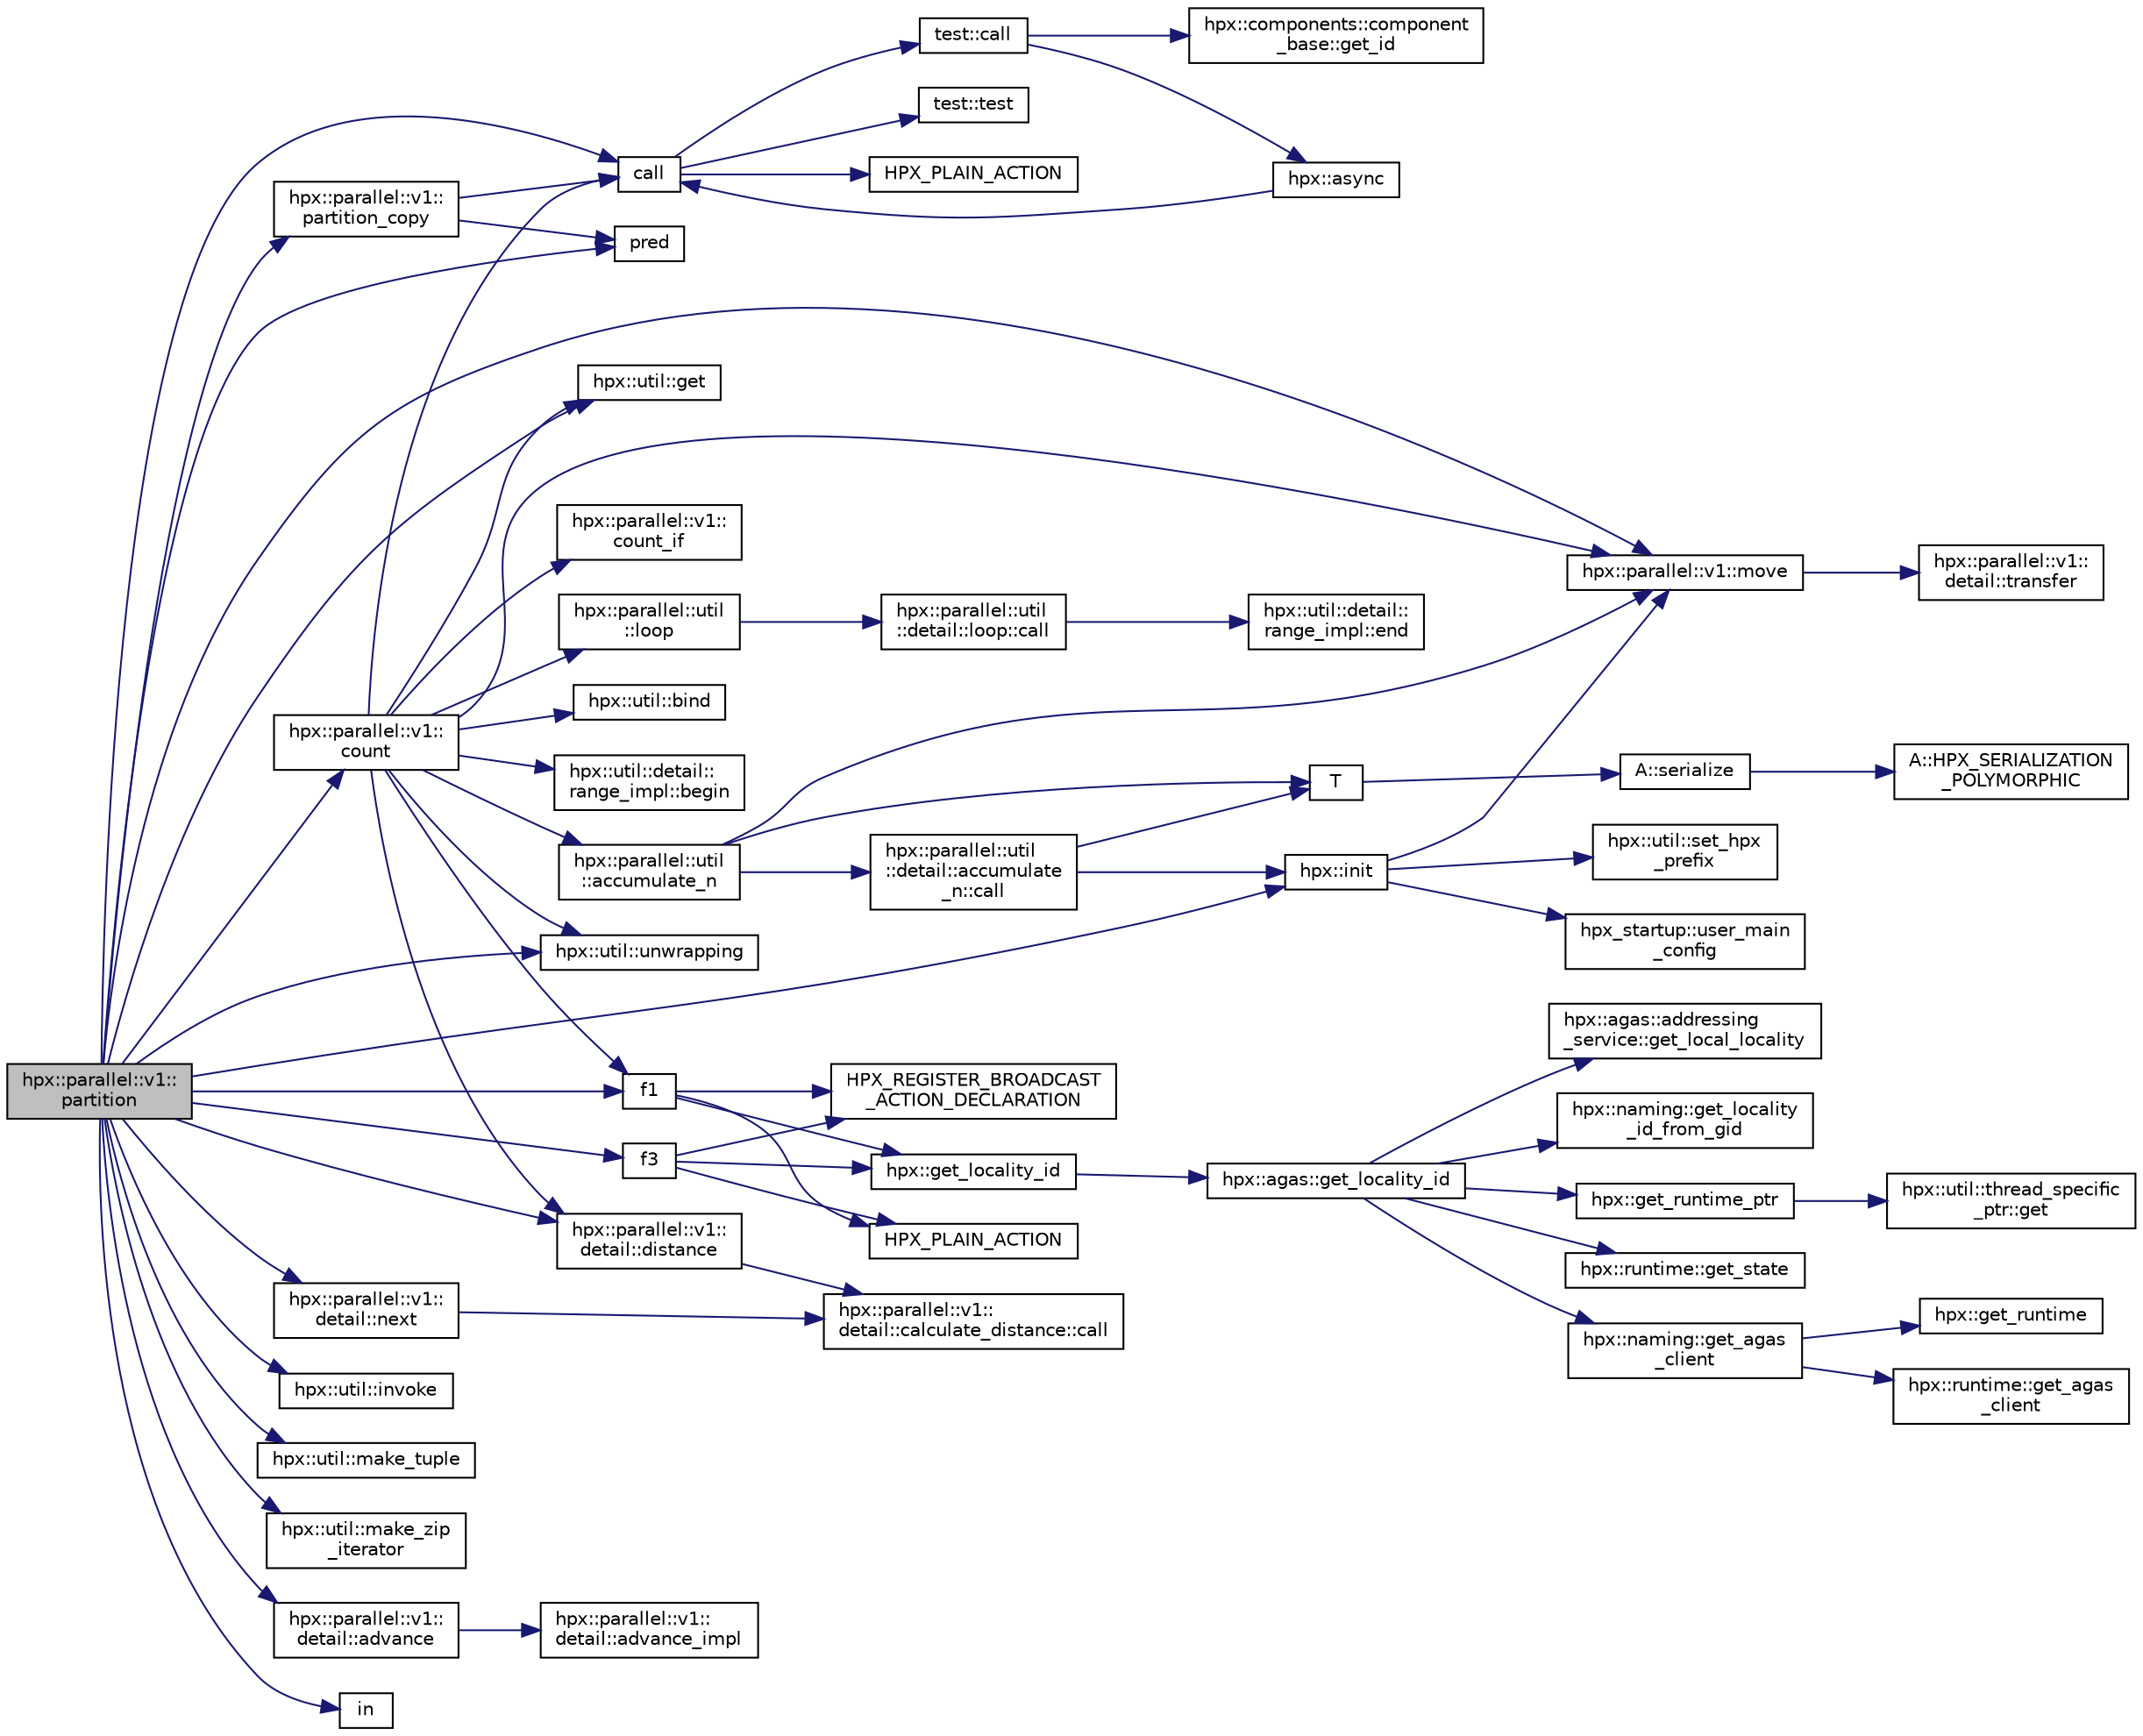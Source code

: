 digraph "hpx::parallel::v1::partition"
{
  edge [fontname="Helvetica",fontsize="10",labelfontname="Helvetica",labelfontsize="10"];
  node [fontname="Helvetica",fontsize="10",shape=record];
  rankdir="LR";
  Node9601 [label="hpx::parallel::v1::\lpartition",height=0.2,width=0.4,color="black", fillcolor="grey75", style="filled", fontcolor="black"];
  Node9601 -> Node9602 [color="midnightblue",fontsize="10",style="solid",fontname="Helvetica"];
  Node9602 [label="call",height=0.2,width=0.4,color="black", fillcolor="white", style="filled",URL="$d2/d67/promise__1620_8cpp.html#a58357f0b82bc761e1d0b9091ed563a70"];
  Node9602 -> Node9603 [color="midnightblue",fontsize="10",style="solid",fontname="Helvetica"];
  Node9603 [label="test::test",height=0.2,width=0.4,color="black", fillcolor="white", style="filled",URL="$d8/d89/structtest.html#ab42d5ece712d716b04cb3f686f297a26"];
  Node9602 -> Node9604 [color="midnightblue",fontsize="10",style="solid",fontname="Helvetica"];
  Node9604 [label="HPX_PLAIN_ACTION",height=0.2,width=0.4,color="black", fillcolor="white", style="filled",URL="$d2/d67/promise__1620_8cpp.html#ab96aab827a4b1fcaf66cfe0ba83fef23"];
  Node9602 -> Node9605 [color="midnightblue",fontsize="10",style="solid",fontname="Helvetica"];
  Node9605 [label="test::call",height=0.2,width=0.4,color="black", fillcolor="white", style="filled",URL="$d8/d89/structtest.html#aeb29e7ed6518b9426ccf1344c52620ae"];
  Node9605 -> Node9606 [color="midnightblue",fontsize="10",style="solid",fontname="Helvetica"];
  Node9606 [label="hpx::async",height=0.2,width=0.4,color="black", fillcolor="white", style="filled",URL="$d8/d83/namespacehpx.html#acb7d8e37b73b823956ce144f9a57eaa4"];
  Node9606 -> Node9602 [color="midnightblue",fontsize="10",style="solid",fontname="Helvetica"];
  Node9605 -> Node9607 [color="midnightblue",fontsize="10",style="solid",fontname="Helvetica"];
  Node9607 [label="hpx::components::component\l_base::get_id",height=0.2,width=0.4,color="black", fillcolor="white", style="filled",URL="$d2/de6/classhpx_1_1components_1_1component__base.html#a4c8fd93514039bdf01c48d66d82b19cd"];
  Node9601 -> Node9608 [color="midnightblue",fontsize="10",style="solid",fontname="Helvetica"];
  Node9608 [label="pred",height=0.2,width=0.4,color="black", fillcolor="white", style="filled",URL="$dc/d8b/cxx11__std__thread_8cpp.html#a31ff3168522b47b050989c5e07dd8408"];
  Node9601 -> Node9609 [color="midnightblue",fontsize="10",style="solid",fontname="Helvetica"];
  Node9609 [label="hpx::util::invoke",height=0.2,width=0.4,color="black", fillcolor="white", style="filled",URL="$df/dad/namespacehpx_1_1util.html#a9ed3f52b36e725e476dbf5099134ed3d"];
  Node9601 -> Node9610 [color="midnightblue",fontsize="10",style="solid",fontname="Helvetica"];
  Node9610 [label="hpx::util::make_tuple",height=0.2,width=0.4,color="black", fillcolor="white", style="filled",URL="$df/dad/namespacehpx_1_1util.html#a06fa74211a987d208e013f400a9f5328"];
  Node9601 -> Node9611 [color="midnightblue",fontsize="10",style="solid",fontname="Helvetica"];
  Node9611 [label="hpx::parallel::v1::move",height=0.2,width=0.4,color="black", fillcolor="white", style="filled",URL="$db/db9/namespacehpx_1_1parallel_1_1v1.html#aa7c4ede081ce786c9d1eb1adff495cfc"];
  Node9611 -> Node9612 [color="midnightblue",fontsize="10",style="solid",fontname="Helvetica"];
  Node9612 [label="hpx::parallel::v1::\ldetail::transfer",height=0.2,width=0.4,color="black", fillcolor="white", style="filled",URL="$d2/ddd/namespacehpx_1_1parallel_1_1v1_1_1detail.html#ab1b56a05e1885ca7cc7ffa1804dd2f3c"];
  Node9601 -> Node9613 [color="midnightblue",fontsize="10",style="solid",fontname="Helvetica"];
  Node9613 [label="hpx::parallel::v1::\lpartition_copy",height=0.2,width=0.4,color="black", fillcolor="white", style="filled",URL="$db/db9/namespacehpx_1_1parallel_1_1v1.html#ab868bf4c4c7f961ad902bdb4174ef5b2"];
  Node9613 -> Node9602 [color="midnightblue",fontsize="10",style="solid",fontname="Helvetica"];
  Node9613 -> Node9608 [color="midnightblue",fontsize="10",style="solid",fontname="Helvetica"];
  Node9601 -> Node9614 [color="midnightblue",fontsize="10",style="solid",fontname="Helvetica"];
  Node9614 [label="hpx::util::get",height=0.2,width=0.4,color="black", fillcolor="white", style="filled",URL="$df/dad/namespacehpx_1_1util.html#a5cbd3c41f03f4d4acaedaa4777e3cc02"];
  Node9601 -> Node9615 [color="midnightblue",fontsize="10",style="solid",fontname="Helvetica"];
  Node9615 [label="hpx::parallel::v1::\lcount",height=0.2,width=0.4,color="black", fillcolor="white", style="filled",URL="$db/db9/namespacehpx_1_1parallel_1_1v1.html#a19d058114a2bd44801aab4176b188e23"];
  Node9615 -> Node9616 [color="midnightblue",fontsize="10",style="solid",fontname="Helvetica"];
  Node9616 [label="hpx::parallel::v1::\lcount_if",height=0.2,width=0.4,color="black", fillcolor="white", style="filled",URL="$db/db9/namespacehpx_1_1parallel_1_1v1.html#ad836ff017ec208c2d6388a9b47b05ce0"];
  Node9615 -> Node9617 [color="midnightblue",fontsize="10",style="solid",fontname="Helvetica"];
  Node9617 [label="f1",height=0.2,width=0.4,color="black", fillcolor="white", style="filled",URL="$d8/d8b/broadcast_8cpp.html#a1751fbd41f2529b84514a9dbd767959a"];
  Node9617 -> Node9618 [color="midnightblue",fontsize="10",style="solid",fontname="Helvetica"];
  Node9618 [label="hpx::get_locality_id",height=0.2,width=0.4,color="black", fillcolor="white", style="filled",URL="$d8/d83/namespacehpx.html#a158d7c54a657bb364c1704033010697b",tooltip="Return the number of the locality this function is being called from. "];
  Node9618 -> Node9619 [color="midnightblue",fontsize="10",style="solid",fontname="Helvetica"];
  Node9619 [label="hpx::agas::get_locality_id",height=0.2,width=0.4,color="black", fillcolor="white", style="filled",URL="$dc/d54/namespacehpx_1_1agas.html#a491cc2ddecdf0f1a9129900caa6a4d3e"];
  Node9619 -> Node9620 [color="midnightblue",fontsize="10",style="solid",fontname="Helvetica"];
  Node9620 [label="hpx::get_runtime_ptr",height=0.2,width=0.4,color="black", fillcolor="white", style="filled",URL="$d8/d83/namespacehpx.html#af29daf2bb3e01b4d6495a1742b6cce64"];
  Node9620 -> Node9621 [color="midnightblue",fontsize="10",style="solid",fontname="Helvetica"];
  Node9621 [label="hpx::util::thread_specific\l_ptr::get",height=0.2,width=0.4,color="black", fillcolor="white", style="filled",URL="$d4/d4c/structhpx_1_1util_1_1thread__specific__ptr.html#a3b27d8520710478aa41d1f74206bdba9"];
  Node9619 -> Node9622 [color="midnightblue",fontsize="10",style="solid",fontname="Helvetica"];
  Node9622 [label="hpx::runtime::get_state",height=0.2,width=0.4,color="black", fillcolor="white", style="filled",URL="$d0/d7b/classhpx_1_1runtime.html#ab405f80e060dac95d624520f38b0524c"];
  Node9619 -> Node9623 [color="midnightblue",fontsize="10",style="solid",fontname="Helvetica"];
  Node9623 [label="hpx::naming::get_agas\l_client",height=0.2,width=0.4,color="black", fillcolor="white", style="filled",URL="$d4/dc9/namespacehpx_1_1naming.html#a0408fffd5d34b620712a801b0ae3b032"];
  Node9623 -> Node9624 [color="midnightblue",fontsize="10",style="solid",fontname="Helvetica"];
  Node9624 [label="hpx::get_runtime",height=0.2,width=0.4,color="black", fillcolor="white", style="filled",URL="$d8/d83/namespacehpx.html#aef902cc6c7dd3b9fbadf34d1e850a070"];
  Node9623 -> Node9625 [color="midnightblue",fontsize="10",style="solid",fontname="Helvetica"];
  Node9625 [label="hpx::runtime::get_agas\l_client",height=0.2,width=0.4,color="black", fillcolor="white", style="filled",URL="$d0/d7b/classhpx_1_1runtime.html#aeb5dddd30d6b9861669af8ad44d1a96a"];
  Node9619 -> Node9626 [color="midnightblue",fontsize="10",style="solid",fontname="Helvetica"];
  Node9626 [label="hpx::agas::addressing\l_service::get_local_locality",height=0.2,width=0.4,color="black", fillcolor="white", style="filled",URL="$db/d58/structhpx_1_1agas_1_1addressing__service.html#ab52c19a37c2a7a006c6c15f90ad0539c"];
  Node9619 -> Node9627 [color="midnightblue",fontsize="10",style="solid",fontname="Helvetica"];
  Node9627 [label="hpx::naming::get_locality\l_id_from_gid",height=0.2,width=0.4,color="black", fillcolor="white", style="filled",URL="$d4/dc9/namespacehpx_1_1naming.html#a7fd43037784560bd04fda9b49e33529f"];
  Node9617 -> Node9628 [color="midnightblue",fontsize="10",style="solid",fontname="Helvetica"];
  Node9628 [label="HPX_PLAIN_ACTION",height=0.2,width=0.4,color="black", fillcolor="white", style="filled",URL="$d8/d8b/broadcast_8cpp.html#a19685a0394ce6a99351f7a679f6eeefc"];
  Node9617 -> Node9629 [color="midnightblue",fontsize="10",style="solid",fontname="Helvetica"];
  Node9629 [label="HPX_REGISTER_BROADCAST\l_ACTION_DECLARATION",height=0.2,width=0.4,color="black", fillcolor="white", style="filled",URL="$d7/d38/addressing__service_8cpp.html#a573d764d9cb34eec46a4bdffcf07875f"];
  Node9615 -> Node9630 [color="midnightblue",fontsize="10",style="solid",fontname="Helvetica"];
  Node9630 [label="hpx::parallel::util\l::loop",height=0.2,width=0.4,color="black", fillcolor="white", style="filled",URL="$df/dc6/namespacehpx_1_1parallel_1_1util.html#a3f434e00f42929aac85debb8c5782213"];
  Node9630 -> Node9631 [color="midnightblue",fontsize="10",style="solid",fontname="Helvetica"];
  Node9631 [label="hpx::parallel::util\l::detail::loop::call",height=0.2,width=0.4,color="black", fillcolor="white", style="filled",URL="$da/d06/structhpx_1_1parallel_1_1util_1_1detail_1_1loop.html#a5c5e8dbda782f09cdb7bc2509e3bf09e"];
  Node9631 -> Node9632 [color="midnightblue",fontsize="10",style="solid",fontname="Helvetica"];
  Node9632 [label="hpx::util::detail::\lrange_impl::end",height=0.2,width=0.4,color="black", fillcolor="white", style="filled",URL="$d4/d4a/namespacehpx_1_1util_1_1detail_1_1range__impl.html#afb2ea48b0902f52ee4d8b764807b4316"];
  Node9615 -> Node9633 [color="midnightblue",fontsize="10",style="solid",fontname="Helvetica"];
  Node9633 [label="hpx::util::bind",height=0.2,width=0.4,color="black", fillcolor="white", style="filled",URL="$df/dad/namespacehpx_1_1util.html#ad844caedf82a0173d6909d910c3e48c6"];
  Node9615 -> Node9611 [color="midnightblue",fontsize="10",style="solid",fontname="Helvetica"];
  Node9615 -> Node9614 [color="midnightblue",fontsize="10",style="solid",fontname="Helvetica"];
  Node9615 -> Node9602 [color="midnightblue",fontsize="10",style="solid",fontname="Helvetica"];
  Node9615 -> Node9634 [color="midnightblue",fontsize="10",style="solid",fontname="Helvetica"];
  Node9634 [label="hpx::parallel::v1::\ldetail::distance",height=0.2,width=0.4,color="black", fillcolor="white", style="filled",URL="$d2/ddd/namespacehpx_1_1parallel_1_1v1_1_1detail.html#a6bea3c6a5f470cad11f27ee6bab4a33f"];
  Node9634 -> Node9635 [color="midnightblue",fontsize="10",style="solid",fontname="Helvetica"];
  Node9635 [label="hpx::parallel::v1::\ldetail::calculate_distance::call",height=0.2,width=0.4,color="black", fillcolor="white", style="filled",URL="$db/dfa/structhpx_1_1parallel_1_1v1_1_1detail_1_1calculate__distance.html#a950a6627830a7d019ac0e734b0a447bf"];
  Node9615 -> Node9636 [color="midnightblue",fontsize="10",style="solid",fontname="Helvetica"];
  Node9636 [label="hpx::util::unwrapping",height=0.2,width=0.4,color="black", fillcolor="white", style="filled",URL="$df/dad/namespacehpx_1_1util.html#a7529d9ac687684c33403cdd1f9cef8e4"];
  Node9615 -> Node9637 [color="midnightblue",fontsize="10",style="solid",fontname="Helvetica"];
  Node9637 [label="hpx::parallel::util\l::accumulate_n",height=0.2,width=0.4,color="black", fillcolor="white", style="filled",URL="$df/dc6/namespacehpx_1_1parallel_1_1util.html#af19f9a2722f97c2247ea5d0dbb5e2d25"];
  Node9637 -> Node9638 [color="midnightblue",fontsize="10",style="solid",fontname="Helvetica"];
  Node9638 [label="hpx::parallel::util\l::detail::accumulate\l_n::call",height=0.2,width=0.4,color="black", fillcolor="white", style="filled",URL="$d8/d3b/structhpx_1_1parallel_1_1util_1_1detail_1_1accumulate__n.html#a765aceb8ab313fc92f7c4aaf70ccca8f"];
  Node9638 -> Node9639 [color="midnightblue",fontsize="10",style="solid",fontname="Helvetica"];
  Node9639 [label="hpx::init",height=0.2,width=0.4,color="black", fillcolor="white", style="filled",URL="$d8/d83/namespacehpx.html#a3c694ea960b47c56b33351ba16e3d76b",tooltip="Main entry point for launching the HPX runtime system. "];
  Node9639 -> Node9640 [color="midnightblue",fontsize="10",style="solid",fontname="Helvetica"];
  Node9640 [label="hpx::util::set_hpx\l_prefix",height=0.2,width=0.4,color="black", fillcolor="white", style="filled",URL="$df/dad/namespacehpx_1_1util.html#ae40a23c1ba0a48d9304dcf717a95793e"];
  Node9639 -> Node9641 [color="midnightblue",fontsize="10",style="solid",fontname="Helvetica"];
  Node9641 [label="hpx_startup::user_main\l_config",height=0.2,width=0.4,color="black", fillcolor="white", style="filled",URL="$d3/dd2/namespacehpx__startup.html#aaac571d88bd3912a4225a23eb3261637"];
  Node9639 -> Node9611 [color="midnightblue",fontsize="10",style="solid",fontname="Helvetica"];
  Node9638 -> Node9642 [color="midnightblue",fontsize="10",style="solid",fontname="Helvetica"];
  Node9642 [label="T",height=0.2,width=0.4,color="black", fillcolor="white", style="filled",URL="$db/d33/polymorphic__semiintrusive__template_8cpp.html#ad187658f9cb91c1312b39ae7e896f1ea"];
  Node9642 -> Node9643 [color="midnightblue",fontsize="10",style="solid",fontname="Helvetica"];
  Node9643 [label="A::serialize",height=0.2,width=0.4,color="black", fillcolor="white", style="filled",URL="$d7/da0/struct_a.html#a5f5c287cf471e274ed9dda0da1592212"];
  Node9643 -> Node9644 [color="midnightblue",fontsize="10",style="solid",fontname="Helvetica"];
  Node9644 [label="A::HPX_SERIALIZATION\l_POLYMORPHIC",height=0.2,width=0.4,color="black", fillcolor="white", style="filled",URL="$d7/da0/struct_a.html#ada978cc156cebbafddb1f3aa4c01918c"];
  Node9637 -> Node9611 [color="midnightblue",fontsize="10",style="solid",fontname="Helvetica"];
  Node9637 -> Node9642 [color="midnightblue",fontsize="10",style="solid",fontname="Helvetica"];
  Node9615 -> Node9645 [color="midnightblue",fontsize="10",style="solid",fontname="Helvetica"];
  Node9645 [label="hpx::util::detail::\lrange_impl::begin",height=0.2,width=0.4,color="black", fillcolor="white", style="filled",URL="$d4/d4a/namespacehpx_1_1util_1_1detail_1_1range__impl.html#a31e165df2b865cdd961f35ce938db41a"];
  Node9601 -> Node9634 [color="midnightblue",fontsize="10",style="solid",fontname="Helvetica"];
  Node9601 -> Node9639 [color="midnightblue",fontsize="10",style="solid",fontname="Helvetica"];
  Node9601 -> Node9646 [color="midnightblue",fontsize="10",style="solid",fontname="Helvetica"];
  Node9646 [label="hpx::util::make_zip\l_iterator",height=0.2,width=0.4,color="black", fillcolor="white", style="filled",URL="$df/dad/namespacehpx_1_1util.html#a2f68369b316e5699be2c81c04e3ee209"];
  Node9601 -> Node9617 [color="midnightblue",fontsize="10",style="solid",fontname="Helvetica"];
  Node9601 -> Node9647 [color="midnightblue",fontsize="10",style="solid",fontname="Helvetica"];
  Node9647 [label="f3",height=0.2,width=0.4,color="black", fillcolor="white", style="filled",URL="$d8/d8b/broadcast_8cpp.html#a9bac347cb7dd97427ecd2dd58525b646"];
  Node9647 -> Node9618 [color="midnightblue",fontsize="10",style="solid",fontname="Helvetica"];
  Node9647 -> Node9628 [color="midnightblue",fontsize="10",style="solid",fontname="Helvetica"];
  Node9647 -> Node9629 [color="midnightblue",fontsize="10",style="solid",fontname="Helvetica"];
  Node9601 -> Node9648 [color="midnightblue",fontsize="10",style="solid",fontname="Helvetica"];
  Node9648 [label="hpx::parallel::v1::\ldetail::next",height=0.2,width=0.4,color="black", fillcolor="white", style="filled",URL="$d2/ddd/namespacehpx_1_1parallel_1_1v1_1_1detail.html#a0a6696d8c17a32b8ebfaa496b9ab3332"];
  Node9648 -> Node9635 [color="midnightblue",fontsize="10",style="solid",fontname="Helvetica"];
  Node9601 -> Node9649 [color="midnightblue",fontsize="10",style="solid",fontname="Helvetica"];
  Node9649 [label="hpx::parallel::v1::\ldetail::advance",height=0.2,width=0.4,color="black", fillcolor="white", style="filled",URL="$d2/ddd/namespacehpx_1_1parallel_1_1v1_1_1detail.html#ad9fca7bce7b3e3c32302967ffc1fb4a4"];
  Node9649 -> Node9650 [color="midnightblue",fontsize="10",style="solid",fontname="Helvetica"];
  Node9650 [label="hpx::parallel::v1::\ldetail::advance_impl",height=0.2,width=0.4,color="black", fillcolor="white", style="filled",URL="$d2/ddd/namespacehpx_1_1parallel_1_1v1_1_1detail.html#ad4fa62ca115927187e4063b65ee5f317"];
  Node9601 -> Node9636 [color="midnightblue",fontsize="10",style="solid",fontname="Helvetica"];
  Node9601 -> Node9651 [color="midnightblue",fontsize="10",style="solid",fontname="Helvetica"];
  Node9651 [label="in",height=0.2,width=0.4,color="black", fillcolor="white", style="filled",URL="$d5/dd8/any__serialization_8cpp.html#a050ffb438bad49c53a9fffc8fff5bff9"];
}
